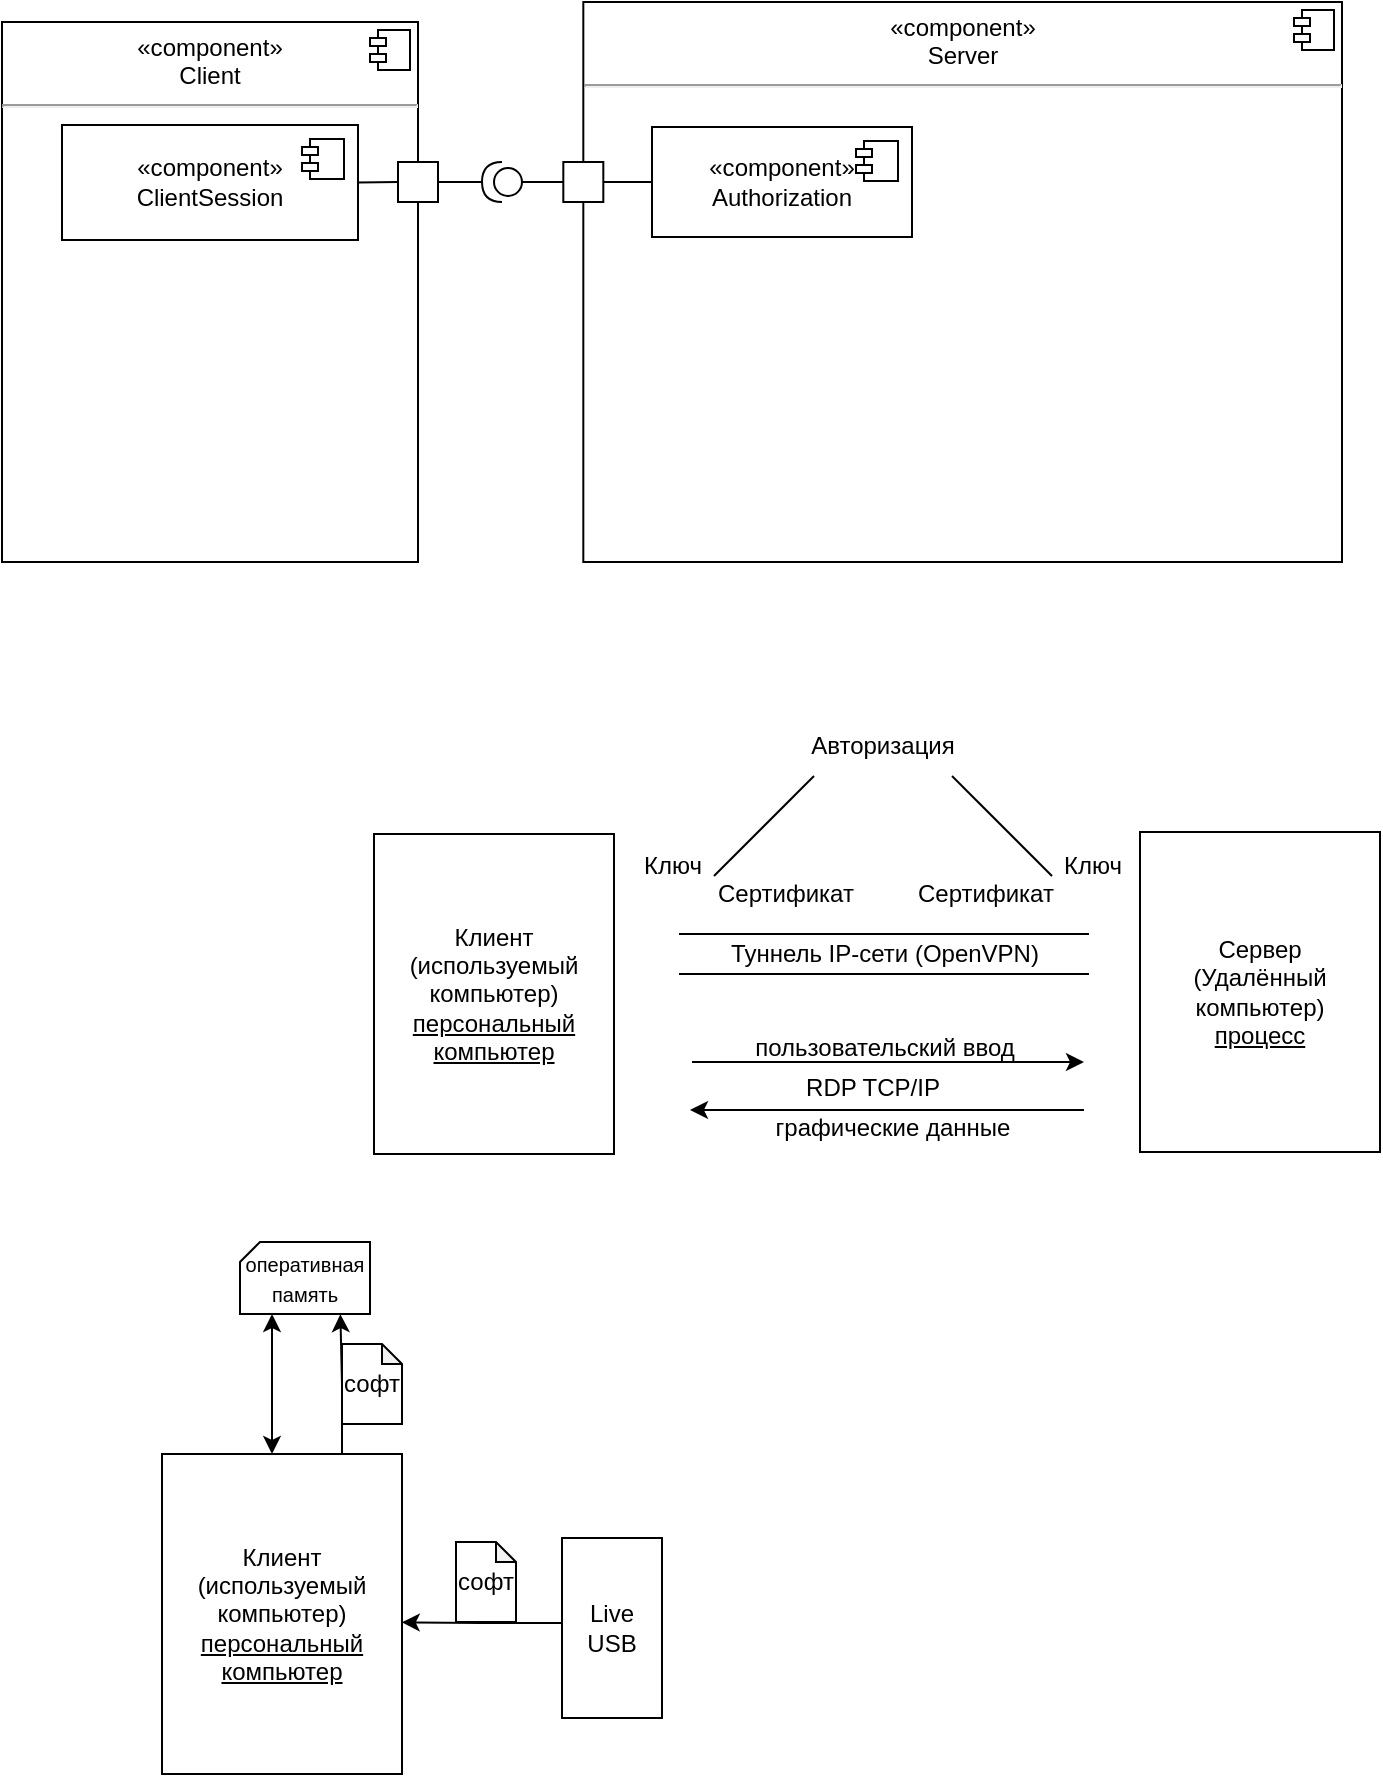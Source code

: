 <mxfile version="22.1.0" type="device">
  <diagram name="Page-1" id="929967ad-93f9-6ef4-fab6-5d389245f69c">
    <mxGraphModel dx="774" dy="1636" grid="1" gridSize="10" guides="1" tooltips="1" connect="1" arrows="1" fold="1" page="1" pageScale="1.5" pageWidth="1169" pageHeight="826" background="none" math="0" shadow="0">
      <root>
        <mxCell id="0" style=";html=1;" />
        <mxCell id="1" style=";html=1;" parent="0" />
        <mxCell id="wuJrGuHBRL6nToEfW5Ue-2" value="Сервер&lt;br&gt;(Удалённый компьютер)&lt;br&gt;&lt;u&gt;процесс&lt;/u&gt;" style="rounded=0;whiteSpace=wrap;html=1;" parent="1" vertex="1">
          <mxGeometry x="719" y="365" width="120" height="160" as="geometry" />
        </mxCell>
        <mxCell id="wuJrGuHBRL6nToEfW5Ue-5" value="RDP TCP/IP" style="text;html=1;align=center;verticalAlign=middle;resizable=0;points=[];autosize=1;strokeColor=none;fillColor=none;" parent="1" vertex="1">
          <mxGeometry x="540" y="478" width="90" height="30" as="geometry" />
        </mxCell>
        <mxCell id="wuJrGuHBRL6nToEfW5Ue-6" value="" style="endArrow=none;html=1;rounded=0;" parent="1" edge="1">
          <mxGeometry width="50" height="50" relative="1" as="geometry">
            <mxPoint x="488.5" y="416" as="sourcePoint" />
            <mxPoint x="693.5" y="416" as="targetPoint" />
          </mxGeometry>
        </mxCell>
        <mxCell id="wuJrGuHBRL6nToEfW5Ue-7" value="" style="endArrow=none;html=1;rounded=0;" parent="1" edge="1">
          <mxGeometry width="50" height="50" relative="1" as="geometry">
            <mxPoint x="488.5" y="436" as="sourcePoint" />
            <mxPoint x="693.5" y="436" as="targetPoint" />
          </mxGeometry>
        </mxCell>
        <mxCell id="wuJrGuHBRL6nToEfW5Ue-8" value="Туннель IP-сети (OpenVPN)" style="text;html=1;align=center;verticalAlign=middle;resizable=0;points=[];autosize=1;strokeColor=none;fillColor=none;" parent="1" vertex="1">
          <mxGeometry x="501" y="411" width="180" height="30" as="geometry" />
        </mxCell>
        <mxCell id="wuJrGuHBRL6nToEfW5Ue-9" value="" style="endArrow=none;html=1;rounded=0;" parent="1" edge="1">
          <mxGeometry width="50" height="50" relative="1" as="geometry">
            <mxPoint x="506" y="387" as="sourcePoint" />
            <mxPoint x="556" y="337" as="targetPoint" />
          </mxGeometry>
        </mxCell>
        <mxCell id="wuJrGuHBRL6nToEfW5Ue-10" value="" style="endArrow=none;html=1;rounded=0;" parent="1" edge="1">
          <mxGeometry width="50" height="50" relative="1" as="geometry">
            <mxPoint x="675" y="387" as="sourcePoint" />
            <mxPoint x="625" y="337" as="targetPoint" />
          </mxGeometry>
        </mxCell>
        <mxCell id="wuJrGuHBRL6nToEfW5Ue-12" value="Ключ" style="text;html=1;align=center;verticalAlign=middle;resizable=0;points=[];autosize=1;strokeColor=none;fillColor=none;" parent="1" vertex="1">
          <mxGeometry x="670" y="367" width="50" height="30" as="geometry" />
        </mxCell>
        <mxCell id="wuJrGuHBRL6nToEfW5Ue-13" value="Сертификат" style="text;whiteSpace=wrap;" parent="1" vertex="1">
          <mxGeometry x="506" y="382" width="70" height="25" as="geometry" />
        </mxCell>
        <mxCell id="wuJrGuHBRL6nToEfW5Ue-15" value="Сертификат" style="text;whiteSpace=wrap;" parent="1" vertex="1">
          <mxGeometry x="606" y="382" width="70" height="25" as="geometry" />
        </mxCell>
        <mxCell id="wuJrGuHBRL6nToEfW5Ue-16" value="Ключ" style="text;html=1;align=center;verticalAlign=middle;resizable=0;points=[];autosize=1;strokeColor=none;fillColor=none;" parent="1" vertex="1">
          <mxGeometry x="460" y="367" width="50" height="30" as="geometry" />
        </mxCell>
        <mxCell id="wuJrGuHBRL6nToEfW5Ue-17" value="Авторизация" style="text;html=1;align=center;verticalAlign=middle;resizable=0;points=[];autosize=1;strokeColor=none;fillColor=none;" parent="1" vertex="1">
          <mxGeometry x="540" y="307" width="100" height="30" as="geometry" />
        </mxCell>
        <mxCell id="wuJrGuHBRL6nToEfW5Ue-19" value="Клиент&lt;br&gt;(используемый компьютер)&lt;br&gt;&lt;u&gt;персональный компьютер&lt;/u&gt;" style="rounded=0;whiteSpace=wrap;html=1;" parent="1" vertex="1">
          <mxGeometry x="336" y="366" width="120" height="160" as="geometry" />
        </mxCell>
        <mxCell id="wuJrGuHBRL6nToEfW5Ue-22" value="пользовательский ввод" style="text;html=1;align=center;verticalAlign=middle;resizable=0;points=[];autosize=1;strokeColor=none;fillColor=none;" parent="1" vertex="1">
          <mxGeometry x="516" y="458" width="150" height="30" as="geometry" />
        </mxCell>
        <mxCell id="wuJrGuHBRL6nToEfW5Ue-24" value="" style="endArrow=classic;html=1;rounded=0;" parent="1" edge="1">
          <mxGeometry width="50" height="50" relative="1" as="geometry">
            <mxPoint x="495" y="480" as="sourcePoint" />
            <mxPoint x="691" y="480" as="targetPoint" />
          </mxGeometry>
        </mxCell>
        <mxCell id="wuJrGuHBRL6nToEfW5Ue-25" value="" style="endArrow=classic;html=1;rounded=0;" parent="1" edge="1">
          <mxGeometry width="50" height="50" relative="1" as="geometry">
            <mxPoint x="691" y="504" as="sourcePoint" />
            <mxPoint x="494" y="504" as="targetPoint" />
          </mxGeometry>
        </mxCell>
        <mxCell id="wuJrGuHBRL6nToEfW5Ue-26" value="графические данные" style="text;html=1;align=center;verticalAlign=middle;resizable=0;points=[];autosize=1;strokeColor=none;fillColor=none;" parent="1" vertex="1">
          <mxGeometry x="525" y="498" width="140" height="30" as="geometry" />
        </mxCell>
        <mxCell id="wuJrGuHBRL6nToEfW5Ue-46" value="Live USB" style="rounded=0;whiteSpace=wrap;html=1;" parent="1" vertex="1">
          <mxGeometry x="430" y="718" width="50" height="90" as="geometry" />
        </mxCell>
        <mxCell id="wuJrGuHBRL6nToEfW5Ue-47" value="Клиент&lt;br&gt;(используемый компьютер)&lt;br&gt;&lt;u&gt;персональный компьютер&lt;/u&gt;" style="rounded=0;whiteSpace=wrap;html=1;" parent="1" vertex="1">
          <mxGeometry x="230" y="676" width="120" height="160" as="geometry" />
        </mxCell>
        <mxCell id="wuJrGuHBRL6nToEfW5Ue-48" value="софт" style="shape=note;whiteSpace=wrap;html=1;backgroundOutline=1;darkOpacity=0.05;size=10;" parent="1" vertex="1">
          <mxGeometry x="377" y="720" width="30" height="40" as="geometry" />
        </mxCell>
        <mxCell id="wuJrGuHBRL6nToEfW5Ue-49" style="edgeStyle=orthogonalEdgeStyle;rounded=0;orthogonalLoop=1;jettySize=auto;html=1;exitX=0;exitY=0.25;exitDx=0;exitDy=0;entryX=0.999;entryY=0.401;entryDx=0;entryDy=0;entryPerimeter=0;" parent="1" edge="1">
          <mxGeometry relative="1" as="geometry">
            <mxPoint x="430" y="760.5" as="sourcePoint" />
            <mxPoint x="349.88" y="760.16" as="targetPoint" />
            <Array as="points">
              <mxPoint x="390" y="761" />
            </Array>
          </mxGeometry>
        </mxCell>
        <mxCell id="wuJrGuHBRL6nToEfW5Ue-50" value="&lt;font style=&quot;font-size: 10px;&quot;&gt;оперативная память&lt;/font&gt;" style="shape=card;whiteSpace=wrap;html=1;size=10;" parent="1" vertex="1">
          <mxGeometry x="269" y="570" width="65" height="36" as="geometry" />
        </mxCell>
        <mxCell id="wuJrGuHBRL6nToEfW5Ue-51" value="" style="endArrow=classic;startArrow=classic;html=1;rounded=0;" parent="1" edge="1">
          <mxGeometry width="50" height="50" relative="1" as="geometry">
            <mxPoint x="285" y="676" as="sourcePoint" />
            <mxPoint x="285" y="606" as="targetPoint" />
          </mxGeometry>
        </mxCell>
        <mxCell id="wuJrGuHBRL6nToEfW5Ue-52" style="edgeStyle=orthogonalEdgeStyle;rounded=0;orthogonalLoop=1;jettySize=auto;html=1;exitX=0.75;exitY=0;exitDx=0;exitDy=0;entryX=0.772;entryY=1.002;entryDx=0;entryDy=0;entryPerimeter=0;" parent="1" source="wuJrGuHBRL6nToEfW5Ue-47" target="wuJrGuHBRL6nToEfW5Ue-50" edge="1">
          <mxGeometry relative="1" as="geometry" />
        </mxCell>
        <mxCell id="wuJrGuHBRL6nToEfW5Ue-53" value="софт" style="shape=note;whiteSpace=wrap;html=1;backgroundOutline=1;darkOpacity=0.05;size=10;" parent="1" vertex="1">
          <mxGeometry x="320" y="621" width="30" height="40" as="geometry" />
        </mxCell>
        <mxCell id="SCAu-SgGnWIEM-NVdhJq-42" value="&lt;p style=&quot;margin:0px;margin-top:6px;text-align:center;&quot;&gt;&lt;/p&gt;&lt;div style=&quot;text-align: center;&quot;&gt;&lt;span style=&quot;background-color: initial;&quot;&gt;«c&lt;/span&gt;&lt;span style=&quot;background-color: initial; border-color: var(--border-color);&quot;&gt;omponent&lt;/span&gt;&lt;span style=&quot;background-color: initial;&quot;&gt;»&lt;/span&gt;&lt;/div&gt;&lt;span style=&quot;&quot;&gt;&lt;div style=&quot;text-align: center;&quot;&gt;&lt;span style=&quot;background-color: initial;&quot;&gt;Client&lt;/span&gt;&lt;/div&gt;&lt;/span&gt;&lt;hr&gt;&lt;p style=&quot;margin:0px;margin-left:8px;&quot;&gt;&lt;br&gt;&lt;/p&gt;" style="align=left;overflow=fill;html=1;dropTarget=0;whiteSpace=wrap;" vertex="1" parent="1">
          <mxGeometry x="150" y="-40" width="208" height="270" as="geometry" />
        </mxCell>
        <mxCell id="SCAu-SgGnWIEM-NVdhJq-43" value="" style="shape=component;jettyWidth=8;jettyHeight=4;" vertex="1" parent="SCAu-SgGnWIEM-NVdhJq-42">
          <mxGeometry x="1" width="20" height="20" relative="1" as="geometry">
            <mxPoint x="-24" y="4" as="offset" />
          </mxGeometry>
        </mxCell>
        <mxCell id="SCAu-SgGnWIEM-NVdhJq-44" value="«c&lt;span style=&quot;border-color: var(--border-color);&quot;&gt;omponent&lt;/span&gt;»&lt;br&gt;ClientSession" style="html=1;dropTarget=0;whiteSpace=wrap;" vertex="1" parent="1">
          <mxGeometry x="180" y="11.5" width="148" height="57.5" as="geometry" />
        </mxCell>
        <mxCell id="SCAu-SgGnWIEM-NVdhJq-45" value="" style="shape=module;jettyWidth=8;jettyHeight=4;" vertex="1" parent="SCAu-SgGnWIEM-NVdhJq-44">
          <mxGeometry x="1" width="21" height="20" relative="1" as="geometry">
            <mxPoint x="-28" y="7" as="offset" />
          </mxGeometry>
        </mxCell>
        <mxCell id="SCAu-SgGnWIEM-NVdhJq-46" value="&lt;p style=&quot;margin:0px;margin-top:6px;text-align:center;&quot;&gt;&lt;/p&gt;&lt;div style=&quot;text-align: center;&quot;&gt;&lt;span style=&quot;background-color: initial;&quot;&gt;«c&lt;/span&gt;&lt;span style=&quot;background-color: initial; border-color: var(--border-color);&quot;&gt;omponent&lt;/span&gt;&lt;span style=&quot;background-color: initial;&quot;&gt;»&lt;/span&gt;&lt;/div&gt;&lt;span style=&quot;&quot;&gt;&lt;div style=&quot;text-align: center;&quot;&gt;&lt;span style=&quot;background-color: initial;&quot;&gt;Server&lt;/span&gt;&lt;/div&gt;&lt;/span&gt;&lt;hr&gt;&lt;p style=&quot;margin:0px;margin-left:8px;&quot;&gt;&lt;br&gt;&lt;/p&gt;" style="align=left;overflow=fill;html=1;dropTarget=0;whiteSpace=wrap;" vertex="1" parent="1">
          <mxGeometry x="440.66" y="-50" width="379.34" height="280" as="geometry" />
        </mxCell>
        <mxCell id="SCAu-SgGnWIEM-NVdhJq-47" value="" style="shape=component;jettyWidth=8;jettyHeight=4;" vertex="1" parent="SCAu-SgGnWIEM-NVdhJq-46">
          <mxGeometry x="1" width="20" height="20" relative="1" as="geometry">
            <mxPoint x="-24" y="4" as="offset" />
          </mxGeometry>
        </mxCell>
        <mxCell id="SCAu-SgGnWIEM-NVdhJq-48" value="«c&lt;span style=&quot;border-color: var(--border-color);&quot;&gt;omponent&lt;/span&gt;»&lt;br&gt;Authorization" style="html=1;dropTarget=0;whiteSpace=wrap;" vertex="1" parent="1">
          <mxGeometry x="475" y="12.5" width="130" height="55" as="geometry" />
        </mxCell>
        <mxCell id="SCAu-SgGnWIEM-NVdhJq-49" value="" style="shape=module;jettyWidth=8;jettyHeight=4;" vertex="1" parent="SCAu-SgGnWIEM-NVdhJq-48">
          <mxGeometry x="1" width="21" height="20" relative="1" as="geometry">
            <mxPoint x="-28" y="7" as="offset" />
          </mxGeometry>
        </mxCell>
        <mxCell id="SCAu-SgGnWIEM-NVdhJq-50" value="" style="rounded=0;whiteSpace=wrap;html=1;" vertex="1" parent="1">
          <mxGeometry x="348" y="30" width="20" height="20" as="geometry" />
        </mxCell>
        <mxCell id="SCAu-SgGnWIEM-NVdhJq-51" value="" style="rounded=0;whiteSpace=wrap;html=1;" vertex="1" parent="1">
          <mxGeometry x="430.66" y="30" width="20" height="20" as="geometry" />
        </mxCell>
        <mxCell id="SCAu-SgGnWIEM-NVdhJq-52" value="" style="shape=providedRequiredInterface;html=1;verticalLabelPosition=bottom;sketch=0;rotation=-180;" vertex="1" parent="1">
          <mxGeometry x="390" y="30" width="20" height="20" as="geometry" />
        </mxCell>
        <mxCell id="SCAu-SgGnWIEM-NVdhJq-53" value="" style="endArrow=none;html=1;rounded=0;exitX=0;exitY=0.5;exitDx=0;exitDy=0;exitPerimeter=0;entryX=0;entryY=0.5;entryDx=0;entryDy=0;" edge="1" parent="1" source="SCAu-SgGnWIEM-NVdhJq-52" target="SCAu-SgGnWIEM-NVdhJq-51">
          <mxGeometry width="50" height="50" relative="1" as="geometry">
            <mxPoint x="380" y="80" as="sourcePoint" />
            <mxPoint x="430" y="30" as="targetPoint" />
          </mxGeometry>
        </mxCell>
        <mxCell id="SCAu-SgGnWIEM-NVdhJq-54" value="" style="endArrow=none;html=1;rounded=0;exitX=1;exitY=0.5;exitDx=0;exitDy=0;entryX=1;entryY=0.5;entryDx=0;entryDy=0;entryPerimeter=0;" edge="1" parent="1" source="SCAu-SgGnWIEM-NVdhJq-50" target="SCAu-SgGnWIEM-NVdhJq-52">
          <mxGeometry width="50" height="50" relative="1" as="geometry">
            <mxPoint x="420" y="50" as="sourcePoint" />
            <mxPoint x="441" y="50" as="targetPoint" />
          </mxGeometry>
        </mxCell>
        <mxCell id="SCAu-SgGnWIEM-NVdhJq-55" value="" style="endArrow=none;html=1;rounded=0;exitX=1;exitY=0.5;exitDx=0;exitDy=0;entryX=0;entryY=0.5;entryDx=0;entryDy=0;" edge="1" parent="1" source="SCAu-SgGnWIEM-NVdhJq-44" target="SCAu-SgGnWIEM-NVdhJq-50">
          <mxGeometry width="50" height="50" relative="1" as="geometry">
            <mxPoint x="378" y="50" as="sourcePoint" />
            <mxPoint x="408" y="50" as="targetPoint" />
          </mxGeometry>
        </mxCell>
        <mxCell id="SCAu-SgGnWIEM-NVdhJq-56" value="" style="endArrow=none;html=1;rounded=0;exitX=1;exitY=0.5;exitDx=0;exitDy=0;entryX=0;entryY=0.5;entryDx=0;entryDy=0;" edge="1" parent="1" source="SCAu-SgGnWIEM-NVdhJq-51" target="SCAu-SgGnWIEM-NVdhJq-48">
          <mxGeometry width="50" height="50" relative="1" as="geometry">
            <mxPoint x="452.66" y="64" as="sourcePoint" />
            <mxPoint x="472.66" y="64" as="targetPoint" />
          </mxGeometry>
        </mxCell>
      </root>
    </mxGraphModel>
  </diagram>
</mxfile>
